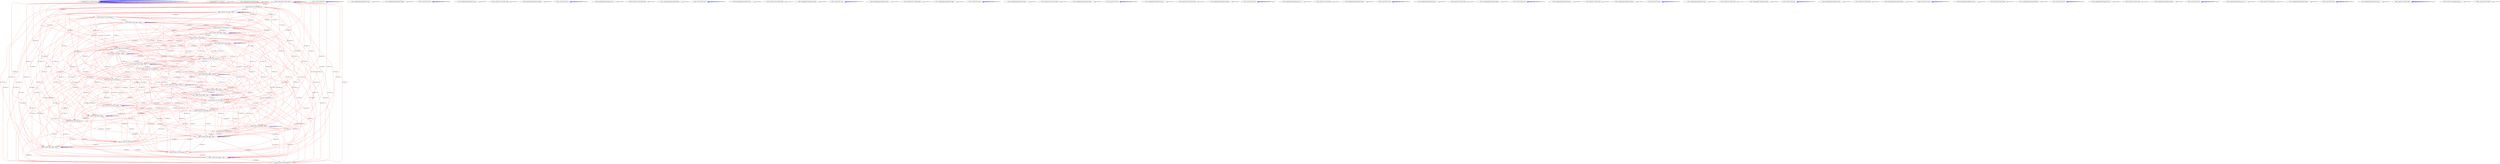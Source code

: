 digraph {
Node0x4135010[label="  %p_xhtbl_bits.0.i.i.i = phi i32* [ %28..."];
Node0x4135010 -> Node0x4135010[label="D:0.00ns L:0",color=blue];
Node0x4135010 -> Node0x4135010[label="D:0.00ns L:0",color=blue];
Node0x4135010 -> Node0x4135010[label="D:0.00ns L:0",color=blue];
Node0x4135010 -> Node0x4135010[label="D:0.00ns L:0",color=blue];
Node0x4135010 -> Node0x4135010[label="D:0.00ns L:0",color=blue];
Node0x4135010 -> Node0x4135010[label="D:0.00ns L:0",color=blue];
Node0x4135010 -> Node0x4135010[label="D:0.00ns L:0",color=blue];
Node0x4135010 -> Node0x4135010[label="D:0.00ns L:0",color=blue];
Node0x4135010 -> Node0x4135010[label="D:0.00ns L:0",color=blue];
Node0x4135010 -> Node0x4135010[label="D:0.00ns L:0",color=blue];
Node0x4135010 -> Node0x4135010[label="D:0.00ns L:0",color=blue];
Node0x4135010 -> Node0x4135010[label="D:0.00ns L:0",color=blue];
Node0x4135010 -> Node0x4135010[label="D:0.00ns L:0",color=blue];
Node0x4135010 -> Node0x4135010[label="D:0.00ns L:0",color=blue];
Node0x4135010 -> Node0x4135010[label="D:0.00ns L:0",color=blue];
Node0x4135010 -> Node0x4135010[label="D:0.00ns L:0",color=blue];
Node0x4135150[label="  %p_xhtbl_huffval.0.i.i.i = phi i32* [ ..."];
Node0x4135150 -> Node0x4135150[label="D:0.00ns L:0",color=blue];
Node0x4135290[label="  %287 = getelementptr inbounds i8* %Rea..."];
Node0x4135290 -> Node0x4135290[label="D:0.00ns L:0",color=blue];
Node0x41353d0[label="  %288 = load i8* %267, align 1, !tbaa !..."];
Node0x41353d0 -> Node0x41353d0[label="D:0.00ns L:2",color=blue];
Node0x41353d0 -> Node0x41353d0[label="D:0.00ns L:2",color=blue];
Node0x4135790[label="  store i32 %289, i32* %290, align 4, !t..."];
Node0x41353d0 -> Node0x4135790[label="D:0.00ns L:2",color=red];
Node0x4135dd0[label="  store i32 %293, i32* %294, align 4, !t..."];
Node0x41353d0 -> Node0x4135dd0[label="D:0.00ns L:2",color=red];
Node0x4136550[label="  store i32 %298, i32* %299, align 4, !t..."];
Node0x41353d0 -> Node0x4136550[label="D:0.00ns L:2",color=red];
Node0x4156950[label="  store i32 %303, i32* %304, align 4, !t..."];
Node0x41353d0 -> Node0x4156950[label="D:0.00ns L:2",color=red];
Node0x41570d0[label="  store i32 %308, i32* %309, align 4, !t..."];
Node0x41353d0 -> Node0x41570d0[label="D:0.00ns L:2",color=red];
Node0x4157850[label="  store i32 %313, i32* %314, align 4, !t..."];
Node0x41353d0 -> Node0x4157850[label="D:0.00ns L:2",color=red];
Node0x4157fd0[label="  store i32 %318, i32* %319, align 4, !t..."];
Node0x41353d0 -> Node0x4157fd0[label="D:0.00ns L:2",color=red];
Node0x4158750[label="  store i32 %323, i32* %324, align 4, !t..."];
Node0x41353d0 -> Node0x4158750[label="D:0.00ns L:2",color=red];
Node0x4158ed0[label="  store i32 %328, i32* %329, align 4, !t..."];
Node0x41353d0 -> Node0x4158ed0[label="D:0.00ns L:2",color=red];
Node0x4159650[label="  store i32 %333, i32* %334, align 4, !t..."];
Node0x41353d0 -> Node0x4159650[label="D:0.00ns L:2",color=red];
Node0x4159dd0[label="  store i32 %338, i32* %339, align 4, !t..."];
Node0x41353d0 -> Node0x4159dd0[label="D:0.00ns L:2",color=red];
Node0x415a550[label="  store i32 %343, i32* %344, align 4, !t..."];
Node0x41353d0 -> Node0x415a550[label="D:0.00ns L:2",color=red];
Node0x415acd0[label="  store i32 %348, i32* %349, align 4, !t..."];
Node0x41353d0 -> Node0x415acd0[label="D:0.00ns L:2",color=red];
Node0x415b450[label="  store i32 %353, i32* %354, align 4, !t..."];
Node0x41353d0 -> Node0x415b450[label="D:0.00ns L:2",color=red];
Node0x415bbd0[label="  store i32 %358, i32* %359, align 4, !t..."];
Node0x41353d0 -> Node0x415bbd0[label="D:0.00ns L:2",color=red];
Node0x415c350[label="  store i32 %363, i32* %364, align 4, !t..."];
Node0x41353d0 -> Node0x415c350[label="D:0.00ns L:2",color=red];
Node0x4135510[label="  %289 = zext i8 %288 to i32"];
Node0x4135510 -> Node0x4135510[label="D:0.00ns L:0",color=blue];
Node0x4135510 -> Node0x4135510[label="D:0.00ns L:0",color=blue];
Node0x4135510 -> Node0x4135510[label="D:0.00ns L:0",color=blue];
Node0x4135650[label="  %290 = getelementptr inbounds i32* %p_..."];
Node0x4135650 -> Node0x4135650[label="D:0.00ns L:0",color=blue];
Node0x4135a10[label="  %292 = load i8* %287, align 1, !tbaa !..."];
Node0x4135790 -> Node0x4135a10[label="D:13.00ns L:1",color=red];
Node0x4136190[label="  %297 = load i8* %291, align 1, !tbaa !..."];
Node0x4135790 -> Node0x4136190[label="D:13.00ns L:1",color=red];
Node0x4156590[label="  %302 = load i8* %296, align 1, !tbaa !..."];
Node0x4135790 -> Node0x4156590[label="D:13.00ns L:1",color=red];
Node0x4156d10[label="  %307 = load i8* %301, align 1, !tbaa !..."];
Node0x4135790 -> Node0x4156d10[label="D:13.00ns L:1",color=red];
Node0x4157490[label="  %312 = load i8* %306, align 1, !tbaa !..."];
Node0x4135790 -> Node0x4157490[label="D:13.00ns L:1",color=red];
Node0x4157c10[label="  %317 = load i8* %311, align 1, !tbaa !..."];
Node0x4135790 -> Node0x4157c10[label="D:13.00ns L:1",color=red];
Node0x4158390[label="  %322 = load i8* %316, align 1, !tbaa !..."];
Node0x4135790 -> Node0x4158390[label="D:13.00ns L:1",color=red];
Node0x4158b10[label="  %327 = load i8* %321, align 1, !tbaa !..."];
Node0x4135790 -> Node0x4158b10[label="D:13.00ns L:1",color=red];
Node0x4159290[label="  %332 = load i8* %326, align 1, !tbaa !..."];
Node0x4135790 -> Node0x4159290[label="D:13.00ns L:1",color=red];
Node0x4159a10[label="  %337 = load i8* %331, align 1, !tbaa !..."];
Node0x4135790 -> Node0x4159a10[label="D:13.00ns L:1",color=red];
Node0x415a190[label="  %342 = load i8* %336, align 1, !tbaa !..."];
Node0x4135790 -> Node0x415a190[label="D:13.00ns L:1",color=red];
Node0x415a910[label="  %347 = load i8* %341, align 1, !tbaa !..."];
Node0x4135790 -> Node0x415a910[label="D:13.00ns L:1",color=red];
Node0x415b090[label="  %352 = load i8* %346, align 1, !tbaa !..."];
Node0x4135790 -> Node0x415b090[label="D:13.00ns L:1",color=red];
Node0x415b810[label="  %357 = load i8* %351, align 1, !tbaa !..."];
Node0x4135790 -> Node0x415b810[label="D:13.00ns L:1",color=red];
Node0x415bf90[label="  %362 = load i8* %356, align 1, !tbaa !..."];
Node0x4135790 -> Node0x415bf90[label="D:13.00ns L:1",color=red];
Node0x41358d0[label="  %291 = getelementptr inbounds i8* %Rea..."];
Node0x41358d0 -> Node0x41358d0[label="D:0.00ns L:0",color=blue];
Node0x4135a10 -> Node0x4135a10[label="D:0.00ns L:2",color=blue];
Node0x4135a10 -> Node0x4135a10[label="D:0.00ns L:2",color=blue];
Node0x4135a10 -> Node0x4135dd0[label="D:0.00ns L:2",color=red];
Node0x4135a10 -> Node0x4136550[label="D:0.00ns L:2",color=red];
Node0x4135a10 -> Node0x4156950[label="D:0.00ns L:2",color=red];
Node0x4135a10 -> Node0x41570d0[label="D:0.00ns L:2",color=red];
Node0x4135a10 -> Node0x4157850[label="D:0.00ns L:2",color=red];
Node0x4135a10 -> Node0x4157fd0[label="D:0.00ns L:2",color=red];
Node0x4135a10 -> Node0x4158750[label="D:0.00ns L:2",color=red];
Node0x4135a10 -> Node0x4158ed0[label="D:0.00ns L:2",color=red];
Node0x4135a10 -> Node0x4159650[label="D:0.00ns L:2",color=red];
Node0x4135a10 -> Node0x4159dd0[label="D:0.00ns L:2",color=red];
Node0x4135a10 -> Node0x415a550[label="D:0.00ns L:2",color=red];
Node0x4135a10 -> Node0x415acd0[label="D:0.00ns L:2",color=red];
Node0x4135a10 -> Node0x415b450[label="D:0.00ns L:2",color=red];
Node0x4135a10 -> Node0x415bbd0[label="D:0.00ns L:2",color=red];
Node0x4135a10 -> Node0x415c350[label="D:0.00ns L:2",color=red];
Node0x4135b50[label="  %293 = zext i8 %292 to i32"];
Node0x4135b50 -> Node0x4135b50[label="D:0.00ns L:0",color=blue];
Node0x4135b50 -> Node0x4135b50[label="D:0.00ns L:0",color=blue];
Node0x4135b50 -> Node0x4135b50[label="D:0.00ns L:0",color=blue];
Node0x4135c90[label="  %294 = getelementptr inbounds i32* %p_..."];
Node0x4135c90 -> Node0x4135c90[label="D:0.00ns L:0",color=blue];
Node0x4135dd0 -> Node0x4136190[label="D:13.00ns L:1",color=red];
Node0x4135dd0 -> Node0x4156590[label="D:13.00ns L:1",color=red];
Node0x4135dd0 -> Node0x4156d10[label="D:13.00ns L:1",color=red];
Node0x4135dd0 -> Node0x4157490[label="D:13.00ns L:1",color=red];
Node0x4135dd0 -> Node0x4157c10[label="D:13.00ns L:1",color=red];
Node0x4135dd0 -> Node0x4158390[label="D:13.00ns L:1",color=red];
Node0x4135dd0 -> Node0x4158b10[label="D:13.00ns L:1",color=red];
Node0x4135dd0 -> Node0x4159290[label="D:13.00ns L:1",color=red];
Node0x4135dd0 -> Node0x4159a10[label="D:13.00ns L:1",color=red];
Node0x4135dd0 -> Node0x415a190[label="D:13.00ns L:1",color=red];
Node0x4135dd0 -> Node0x415a910[label="D:13.00ns L:1",color=red];
Node0x4135dd0 -> Node0x415b090[label="D:13.00ns L:1",color=red];
Node0x4135dd0 -> Node0x415b810[label="D:13.00ns L:1",color=red];
Node0x4135dd0 -> Node0x415bf90[label="D:13.00ns L:1",color=red];
Node0x4135f10[label="  %295 = add nuw nsw i32 %293, %289"];
Node0x4135f10 -> Node0x4135f10[label="D:3.81ns L:0",color=blue];
Node0x4136050[label="  %296 = getelementptr inbounds i8* %Rea..."];
Node0x4136050 -> Node0x4136050[label="D:0.00ns L:0",color=blue];
Node0x4136190 -> Node0x4136190[label="D:0.00ns L:2",color=blue];
Node0x4136190 -> Node0x4136190[label="D:0.00ns L:2",color=blue];
Node0x4136190 -> Node0x4136550[label="D:0.00ns L:2",color=red];
Node0x4136190 -> Node0x4156950[label="D:0.00ns L:2",color=red];
Node0x4136190 -> Node0x41570d0[label="D:0.00ns L:2",color=red];
Node0x4136190 -> Node0x4157850[label="D:0.00ns L:2",color=red];
Node0x4136190 -> Node0x4157fd0[label="D:0.00ns L:2",color=red];
Node0x4136190 -> Node0x4158750[label="D:0.00ns L:2",color=red];
Node0x4136190 -> Node0x4158ed0[label="D:0.00ns L:2",color=red];
Node0x4136190 -> Node0x4159650[label="D:0.00ns L:2",color=red];
Node0x4136190 -> Node0x4159dd0[label="D:0.00ns L:2",color=red];
Node0x4136190 -> Node0x415a550[label="D:0.00ns L:2",color=red];
Node0x4136190 -> Node0x415acd0[label="D:0.00ns L:2",color=red];
Node0x4136190 -> Node0x415b450[label="D:0.00ns L:2",color=red];
Node0x4136190 -> Node0x415bbd0[label="D:0.00ns L:2",color=red];
Node0x4136190 -> Node0x415c350[label="D:0.00ns L:2",color=red];
Node0x41362d0[label="  %298 = zext i8 %297 to i32"];
Node0x41362d0 -> Node0x41362d0[label="D:0.00ns L:0",color=blue];
Node0x41362d0 -> Node0x41362d0[label="D:0.00ns L:0",color=blue];
Node0x41362d0 -> Node0x41362d0[label="D:0.00ns L:0",color=blue];
Node0x4136410[label="  %299 = getelementptr inbounds i32* %p_..."];
Node0x4136410 -> Node0x4136410[label="D:0.00ns L:0",color=blue];
Node0x4136550 -> Node0x4156590[label="D:13.00ns L:1",color=red];
Node0x4136550 -> Node0x4156d10[label="D:13.00ns L:1",color=red];
Node0x4136550 -> Node0x4157490[label="D:13.00ns L:1",color=red];
Node0x4136550 -> Node0x4157c10[label="D:13.00ns L:1",color=red];
Node0x4136550 -> Node0x4158390[label="D:13.00ns L:1",color=red];
Node0x4136550 -> Node0x4158b10[label="D:13.00ns L:1",color=red];
Node0x4136550 -> Node0x4159290[label="D:13.00ns L:1",color=red];
Node0x4136550 -> Node0x4159a10[label="D:13.00ns L:1",color=red];
Node0x4136550 -> Node0x415a190[label="D:13.00ns L:1",color=red];
Node0x4136550 -> Node0x415a910[label="D:13.00ns L:1",color=red];
Node0x4136550 -> Node0x415b090[label="D:13.00ns L:1",color=red];
Node0x4136550 -> Node0x415b810[label="D:13.00ns L:1",color=red];
Node0x4136550 -> Node0x415bf90[label="D:13.00ns L:1",color=red];
Node0x4136690[label="  %300 = add nuw nsw i32 %298, %295"];
Node0x4136690 -> Node0x4136690[label="D:3.81ns L:0",color=blue];
Node0x41367d0[label="  %301 = getelementptr inbounds i8* %Rea..."];
Node0x41367d0 -> Node0x41367d0[label="D:0.00ns L:0",color=blue];
Node0x4156590 -> Node0x4156590[label="D:0.00ns L:2",color=blue];
Node0x4156590 -> Node0x4156590[label="D:0.00ns L:2",color=blue];
Node0x4156590 -> Node0x4156950[label="D:0.00ns L:2",color=red];
Node0x4156590 -> Node0x41570d0[label="D:0.00ns L:2",color=red];
Node0x4156590 -> Node0x4157850[label="D:0.00ns L:2",color=red];
Node0x4156590 -> Node0x4157fd0[label="D:0.00ns L:2",color=red];
Node0x4156590 -> Node0x4158750[label="D:0.00ns L:2",color=red];
Node0x4156590 -> Node0x4158ed0[label="D:0.00ns L:2",color=red];
Node0x4156590 -> Node0x4159650[label="D:0.00ns L:2",color=red];
Node0x4156590 -> Node0x4159dd0[label="D:0.00ns L:2",color=red];
Node0x4156590 -> Node0x415a550[label="D:0.00ns L:2",color=red];
Node0x4156590 -> Node0x415acd0[label="D:0.00ns L:2",color=red];
Node0x4156590 -> Node0x415b450[label="D:0.00ns L:2",color=red];
Node0x4156590 -> Node0x415bbd0[label="D:0.00ns L:2",color=red];
Node0x4156590 -> Node0x415c350[label="D:0.00ns L:2",color=red];
Node0x41566d0[label="  %303 = zext i8 %302 to i32"];
Node0x41566d0 -> Node0x41566d0[label="D:0.00ns L:0",color=blue];
Node0x41566d0 -> Node0x41566d0[label="D:0.00ns L:0",color=blue];
Node0x41566d0 -> Node0x41566d0[label="D:0.00ns L:0",color=blue];
Node0x4156810[label="  %304 = getelementptr inbounds i32* %p_..."];
Node0x4156810 -> Node0x4156810[label="D:0.00ns L:0",color=blue];
Node0x4156950 -> Node0x4156d10[label="D:13.00ns L:1",color=red];
Node0x4156950 -> Node0x4157490[label="D:13.00ns L:1",color=red];
Node0x4156950 -> Node0x4157c10[label="D:13.00ns L:1",color=red];
Node0x4156950 -> Node0x4158390[label="D:13.00ns L:1",color=red];
Node0x4156950 -> Node0x4158b10[label="D:13.00ns L:1",color=red];
Node0x4156950 -> Node0x4159290[label="D:13.00ns L:1",color=red];
Node0x4156950 -> Node0x4159a10[label="D:13.00ns L:1",color=red];
Node0x4156950 -> Node0x415a190[label="D:13.00ns L:1",color=red];
Node0x4156950 -> Node0x415a910[label="D:13.00ns L:1",color=red];
Node0x4156950 -> Node0x415b090[label="D:13.00ns L:1",color=red];
Node0x4156950 -> Node0x415b810[label="D:13.00ns L:1",color=red];
Node0x4156950 -> Node0x415bf90[label="D:13.00ns L:1",color=red];
Node0x4156a90[label="  %305 = add nuw nsw i32 %303, %300"];
Node0x4156a90 -> Node0x4156a90[label="D:3.81ns L:0",color=blue];
Node0x4156bd0[label="  %306 = getelementptr inbounds i8* %Rea..."];
Node0x4156bd0 -> Node0x4156bd0[label="D:0.00ns L:0",color=blue];
Node0x4156d10 -> Node0x4156d10[label="D:0.00ns L:2",color=blue];
Node0x4156d10 -> Node0x4156d10[label="D:0.00ns L:2",color=blue];
Node0x4156d10 -> Node0x41570d0[label="D:0.00ns L:2",color=red];
Node0x4156d10 -> Node0x4157850[label="D:0.00ns L:2",color=red];
Node0x4156d10 -> Node0x4157fd0[label="D:0.00ns L:2",color=red];
Node0x4156d10 -> Node0x4158750[label="D:0.00ns L:2",color=red];
Node0x4156d10 -> Node0x4158ed0[label="D:0.00ns L:2",color=red];
Node0x4156d10 -> Node0x4159650[label="D:0.00ns L:2",color=red];
Node0x4156d10 -> Node0x4159dd0[label="D:0.00ns L:2",color=red];
Node0x4156d10 -> Node0x415a550[label="D:0.00ns L:2",color=red];
Node0x4156d10 -> Node0x415acd0[label="D:0.00ns L:2",color=red];
Node0x4156d10 -> Node0x415b450[label="D:0.00ns L:2",color=red];
Node0x4156d10 -> Node0x415bbd0[label="D:0.00ns L:2",color=red];
Node0x4156d10 -> Node0x415c350[label="D:0.00ns L:2",color=red];
Node0x4156e50[label="  %308 = zext i8 %307 to i32"];
Node0x4156e50 -> Node0x4156e50[label="D:0.00ns L:0",color=blue];
Node0x4156e50 -> Node0x4156e50[label="D:0.00ns L:0",color=blue];
Node0x4156e50 -> Node0x4156e50[label="D:0.00ns L:0",color=blue];
Node0x4156f90[label="  %309 = getelementptr inbounds i32* %p_..."];
Node0x4156f90 -> Node0x4156f90[label="D:0.00ns L:0",color=blue];
Node0x41570d0 -> Node0x4157490[label="D:13.00ns L:1",color=red];
Node0x41570d0 -> Node0x4157c10[label="D:13.00ns L:1",color=red];
Node0x41570d0 -> Node0x4158390[label="D:13.00ns L:1",color=red];
Node0x41570d0 -> Node0x4158b10[label="D:13.00ns L:1",color=red];
Node0x41570d0 -> Node0x4159290[label="D:13.00ns L:1",color=red];
Node0x41570d0 -> Node0x4159a10[label="D:13.00ns L:1",color=red];
Node0x41570d0 -> Node0x415a190[label="D:13.00ns L:1",color=red];
Node0x41570d0 -> Node0x415a910[label="D:13.00ns L:1",color=red];
Node0x41570d0 -> Node0x415b090[label="D:13.00ns L:1",color=red];
Node0x41570d0 -> Node0x415b810[label="D:13.00ns L:1",color=red];
Node0x41570d0 -> Node0x415bf90[label="D:13.00ns L:1",color=red];
Node0x4157210[label="  %310 = add nuw nsw i32 %308, %305"];
Node0x4157210 -> Node0x4157210[label="D:3.81ns L:0",color=blue];
Node0x4157350[label="  %311 = getelementptr inbounds i8* %Rea..."];
Node0x4157350 -> Node0x4157350[label="D:0.00ns L:0",color=blue];
Node0x4157490 -> Node0x4157490[label="D:0.00ns L:2",color=blue];
Node0x4157490 -> Node0x4157490[label="D:0.00ns L:2",color=blue];
Node0x4157490 -> Node0x4157850[label="D:0.00ns L:2",color=red];
Node0x4157490 -> Node0x4157fd0[label="D:0.00ns L:2",color=red];
Node0x4157490 -> Node0x4158750[label="D:0.00ns L:2",color=red];
Node0x4157490 -> Node0x4158ed0[label="D:0.00ns L:2",color=red];
Node0x4157490 -> Node0x4159650[label="D:0.00ns L:2",color=red];
Node0x4157490 -> Node0x4159dd0[label="D:0.00ns L:2",color=red];
Node0x4157490 -> Node0x415a550[label="D:0.00ns L:2",color=red];
Node0x4157490 -> Node0x415acd0[label="D:0.00ns L:2",color=red];
Node0x4157490 -> Node0x415b450[label="D:0.00ns L:2",color=red];
Node0x4157490 -> Node0x415bbd0[label="D:0.00ns L:2",color=red];
Node0x4157490 -> Node0x415c350[label="D:0.00ns L:2",color=red];
Node0x41575d0[label="  %313 = zext i8 %312 to i32"];
Node0x41575d0 -> Node0x41575d0[label="D:0.00ns L:0",color=blue];
Node0x41575d0 -> Node0x41575d0[label="D:0.00ns L:0",color=blue];
Node0x41575d0 -> Node0x41575d0[label="D:0.00ns L:0",color=blue];
Node0x4157710[label="  %314 = getelementptr inbounds i32* %p_..."];
Node0x4157710 -> Node0x4157710[label="D:0.00ns L:0",color=blue];
Node0x4157850 -> Node0x4157c10[label="D:13.00ns L:1",color=red];
Node0x4157850 -> Node0x4158390[label="D:13.00ns L:1",color=red];
Node0x4157850 -> Node0x4158b10[label="D:13.00ns L:1",color=red];
Node0x4157850 -> Node0x4159290[label="D:13.00ns L:1",color=red];
Node0x4157850 -> Node0x4159a10[label="D:13.00ns L:1",color=red];
Node0x4157850 -> Node0x415a190[label="D:13.00ns L:1",color=red];
Node0x4157850 -> Node0x415a910[label="D:13.00ns L:1",color=red];
Node0x4157850 -> Node0x415b090[label="D:13.00ns L:1",color=red];
Node0x4157850 -> Node0x415b810[label="D:13.00ns L:1",color=red];
Node0x4157850 -> Node0x415bf90[label="D:13.00ns L:1",color=red];
Node0x4157990[label="  %315 = add nuw nsw i32 %313, %310"];
Node0x4157990 -> Node0x4157990[label="D:3.81ns L:0",color=blue];
Node0x4157ad0[label="  %316 = getelementptr inbounds i8* %Rea..."];
Node0x4157ad0 -> Node0x4157ad0[label="D:0.00ns L:0",color=blue];
Node0x4157c10 -> Node0x4157c10[label="D:0.00ns L:2",color=blue];
Node0x4157c10 -> Node0x4157c10[label="D:0.00ns L:2",color=blue];
Node0x4157c10 -> Node0x4157fd0[label="D:0.00ns L:2",color=red];
Node0x4157c10 -> Node0x4158750[label="D:0.00ns L:2",color=red];
Node0x4157c10 -> Node0x4158ed0[label="D:0.00ns L:2",color=red];
Node0x4157c10 -> Node0x4159650[label="D:0.00ns L:2",color=red];
Node0x4157c10 -> Node0x4159dd0[label="D:0.00ns L:2",color=red];
Node0x4157c10 -> Node0x415a550[label="D:0.00ns L:2",color=red];
Node0x4157c10 -> Node0x415acd0[label="D:0.00ns L:2",color=red];
Node0x4157c10 -> Node0x415b450[label="D:0.00ns L:2",color=red];
Node0x4157c10 -> Node0x415bbd0[label="D:0.00ns L:2",color=red];
Node0x4157c10 -> Node0x415c350[label="D:0.00ns L:2",color=red];
Node0x4157d50[label="  %318 = zext i8 %317 to i32"];
Node0x4157d50 -> Node0x4157d50[label="D:0.00ns L:0",color=blue];
Node0x4157d50 -> Node0x4157d50[label="D:0.00ns L:0",color=blue];
Node0x4157d50 -> Node0x4157d50[label="D:0.00ns L:0",color=blue];
Node0x4157e90[label="  %319 = getelementptr inbounds i32* %p_..."];
Node0x4157e90 -> Node0x4157e90[label="D:0.00ns L:0",color=blue];
Node0x4157fd0 -> Node0x4158390[label="D:13.00ns L:1",color=red];
Node0x4157fd0 -> Node0x4158b10[label="D:13.00ns L:1",color=red];
Node0x4157fd0 -> Node0x4159290[label="D:13.00ns L:1",color=red];
Node0x4157fd0 -> Node0x4159a10[label="D:13.00ns L:1",color=red];
Node0x4157fd0 -> Node0x415a190[label="D:13.00ns L:1",color=red];
Node0x4157fd0 -> Node0x415a910[label="D:13.00ns L:1",color=red];
Node0x4157fd0 -> Node0x415b090[label="D:13.00ns L:1",color=red];
Node0x4157fd0 -> Node0x415b810[label="D:13.00ns L:1",color=red];
Node0x4157fd0 -> Node0x415bf90[label="D:13.00ns L:1",color=red];
Node0x4158110[label="  %320 = add nuw nsw i32 %318, %315"];
Node0x4158110 -> Node0x4158110[label="D:3.81ns L:0",color=blue];
Node0x4158250[label="  %321 = getelementptr inbounds i8* %Rea..."];
Node0x4158250 -> Node0x4158250[label="D:0.00ns L:0",color=blue];
Node0x4158390 -> Node0x4158390[label="D:0.00ns L:2",color=blue];
Node0x4158390 -> Node0x4158390[label="D:0.00ns L:2",color=blue];
Node0x4158390 -> Node0x4158750[label="D:0.00ns L:2",color=red];
Node0x4158390 -> Node0x4158ed0[label="D:0.00ns L:2",color=red];
Node0x4158390 -> Node0x4159650[label="D:0.00ns L:2",color=red];
Node0x4158390 -> Node0x4159dd0[label="D:0.00ns L:2",color=red];
Node0x4158390 -> Node0x415a550[label="D:0.00ns L:2",color=red];
Node0x4158390 -> Node0x415acd0[label="D:0.00ns L:2",color=red];
Node0x4158390 -> Node0x415b450[label="D:0.00ns L:2",color=red];
Node0x4158390 -> Node0x415bbd0[label="D:0.00ns L:2",color=red];
Node0x4158390 -> Node0x415c350[label="D:0.00ns L:2",color=red];
Node0x41584d0[label="  %323 = zext i8 %322 to i32"];
Node0x41584d0 -> Node0x41584d0[label="D:0.00ns L:0",color=blue];
Node0x41584d0 -> Node0x41584d0[label="D:0.00ns L:0",color=blue];
Node0x41584d0 -> Node0x41584d0[label="D:0.00ns L:0",color=blue];
Node0x4158610[label="  %324 = getelementptr inbounds i32* %p_..."];
Node0x4158610 -> Node0x4158610[label="D:0.00ns L:0",color=blue];
Node0x4158750 -> Node0x4158b10[label="D:13.00ns L:1",color=red];
Node0x4158750 -> Node0x4159290[label="D:13.00ns L:1",color=red];
Node0x4158750 -> Node0x4159a10[label="D:13.00ns L:1",color=red];
Node0x4158750 -> Node0x415a190[label="D:13.00ns L:1",color=red];
Node0x4158750 -> Node0x415a910[label="D:13.00ns L:1",color=red];
Node0x4158750 -> Node0x415b090[label="D:13.00ns L:1",color=red];
Node0x4158750 -> Node0x415b810[label="D:13.00ns L:1",color=red];
Node0x4158750 -> Node0x415bf90[label="D:13.00ns L:1",color=red];
Node0x4158890[label="  %325 = add nsw i32 %323, %320"];
Node0x4158890 -> Node0x4158890[label="D:3.81ns L:0",color=blue];
Node0x41589d0[label="  %326 = getelementptr inbounds i8* %Rea..."];
Node0x41589d0 -> Node0x41589d0[label="D:0.00ns L:0",color=blue];
Node0x4158b10 -> Node0x4158b10[label="D:0.00ns L:2",color=blue];
Node0x4158b10 -> Node0x4158b10[label="D:0.00ns L:2",color=blue];
Node0x4158b10 -> Node0x4158ed0[label="D:0.00ns L:2",color=red];
Node0x4158b10 -> Node0x4159650[label="D:0.00ns L:2",color=red];
Node0x4158b10 -> Node0x4159dd0[label="D:0.00ns L:2",color=red];
Node0x4158b10 -> Node0x415a550[label="D:0.00ns L:2",color=red];
Node0x4158b10 -> Node0x415acd0[label="D:0.00ns L:2",color=red];
Node0x4158b10 -> Node0x415b450[label="D:0.00ns L:2",color=red];
Node0x4158b10 -> Node0x415bbd0[label="D:0.00ns L:2",color=red];
Node0x4158b10 -> Node0x415c350[label="D:0.00ns L:2",color=red];
Node0x4158c50[label="  %328 = zext i8 %327 to i32"];
Node0x4158c50 -> Node0x4158c50[label="D:0.00ns L:0",color=blue];
Node0x4158c50 -> Node0x4158c50[label="D:0.00ns L:0",color=blue];
Node0x4158c50 -> Node0x4158c50[label="D:0.00ns L:0",color=blue];
Node0x4158d90[label="  %329 = getelementptr inbounds i32* %p_..."];
Node0x4158d90 -> Node0x4158d90[label="D:0.00ns L:0",color=blue];
Node0x4158ed0 -> Node0x4159290[label="D:13.00ns L:1",color=red];
Node0x4158ed0 -> Node0x4159a10[label="D:13.00ns L:1",color=red];
Node0x4158ed0 -> Node0x415a190[label="D:13.00ns L:1",color=red];
Node0x4158ed0 -> Node0x415a910[label="D:13.00ns L:1",color=red];
Node0x4158ed0 -> Node0x415b090[label="D:13.00ns L:1",color=red];
Node0x4158ed0 -> Node0x415b810[label="D:13.00ns L:1",color=red];
Node0x4158ed0 -> Node0x415bf90[label="D:13.00ns L:1",color=red];
Node0x4159010[label="  %330 = add nsw i32 %328, %325"];
Node0x4159010 -> Node0x4159010[label="D:3.81ns L:0",color=blue];
Node0x4159150[label="  %331 = getelementptr inbounds i8* %Rea..."];
Node0x4159150 -> Node0x4159150[label="D:0.00ns L:0",color=blue];
Node0x4159290 -> Node0x4159290[label="D:0.00ns L:2",color=blue];
Node0x4159290 -> Node0x4159290[label="D:0.00ns L:2",color=blue];
Node0x4159290 -> Node0x4159650[label="D:0.00ns L:2",color=red];
Node0x4159290 -> Node0x4159dd0[label="D:0.00ns L:2",color=red];
Node0x4159290 -> Node0x415a550[label="D:0.00ns L:2",color=red];
Node0x4159290 -> Node0x415acd0[label="D:0.00ns L:2",color=red];
Node0x4159290 -> Node0x415b450[label="D:0.00ns L:2",color=red];
Node0x4159290 -> Node0x415bbd0[label="D:0.00ns L:2",color=red];
Node0x4159290 -> Node0x415c350[label="D:0.00ns L:2",color=red];
Node0x41593d0[label="  %333 = zext i8 %332 to i32"];
Node0x41593d0 -> Node0x41593d0[label="D:0.00ns L:0",color=blue];
Node0x41593d0 -> Node0x41593d0[label="D:0.00ns L:0",color=blue];
Node0x41593d0 -> Node0x41593d0[label="D:0.00ns L:0",color=blue];
Node0x4159510[label="  %334 = getelementptr inbounds i32* %p_..."];
Node0x4159510 -> Node0x4159510[label="D:0.00ns L:0",color=blue];
Node0x4159650 -> Node0x4159a10[label="D:13.00ns L:1",color=red];
Node0x4159650 -> Node0x415a190[label="D:13.00ns L:1",color=red];
Node0x4159650 -> Node0x415a910[label="D:13.00ns L:1",color=red];
Node0x4159650 -> Node0x415b090[label="D:13.00ns L:1",color=red];
Node0x4159650 -> Node0x415b810[label="D:13.00ns L:1",color=red];
Node0x4159650 -> Node0x415bf90[label="D:13.00ns L:1",color=red];
Node0x4159790[label="  %335 = add nsw i32 %333, %330"];
Node0x4159790 -> Node0x4159790[label="D:3.81ns L:0",color=blue];
Node0x41598d0[label="  %336 = getelementptr inbounds i8* %Rea..."];
Node0x41598d0 -> Node0x41598d0[label="D:0.00ns L:0",color=blue];
Node0x4159a10 -> Node0x4159a10[label="D:0.00ns L:2",color=blue];
Node0x4159a10 -> Node0x4159a10[label="D:0.00ns L:2",color=blue];
Node0x4159a10 -> Node0x4159dd0[label="D:0.00ns L:2",color=red];
Node0x4159a10 -> Node0x415a550[label="D:0.00ns L:2",color=red];
Node0x4159a10 -> Node0x415acd0[label="D:0.00ns L:2",color=red];
Node0x4159a10 -> Node0x415b450[label="D:0.00ns L:2",color=red];
Node0x4159a10 -> Node0x415bbd0[label="D:0.00ns L:2",color=red];
Node0x4159a10 -> Node0x415c350[label="D:0.00ns L:2",color=red];
Node0x4159b50[label="  %338 = zext i8 %337 to i32"];
Node0x4159b50 -> Node0x4159b50[label="D:0.00ns L:0",color=blue];
Node0x4159b50 -> Node0x4159b50[label="D:0.00ns L:0",color=blue];
Node0x4159b50 -> Node0x4159b50[label="D:0.00ns L:0",color=blue];
Node0x4159c90[label="  %339 = getelementptr inbounds i32* %p_..."];
Node0x4159c90 -> Node0x4159c90[label="D:0.00ns L:0",color=blue];
Node0x4159dd0 -> Node0x415a190[label="D:13.00ns L:1",color=red];
Node0x4159dd0 -> Node0x415a910[label="D:13.00ns L:1",color=red];
Node0x4159dd0 -> Node0x415b090[label="D:13.00ns L:1",color=red];
Node0x4159dd0 -> Node0x415b810[label="D:13.00ns L:1",color=red];
Node0x4159dd0 -> Node0x415bf90[label="D:13.00ns L:1",color=red];
Node0x4159f10[label="  %340 = add nsw i32 %338, %335"];
Node0x4159f10 -> Node0x4159f10[label="D:3.81ns L:0",color=blue];
Node0x415a050[label="  %341 = getelementptr inbounds i8* %Rea..."];
Node0x415a050 -> Node0x415a050[label="D:0.00ns L:0",color=blue];
Node0x415a190 -> Node0x415a190[label="D:0.00ns L:2",color=blue];
Node0x415a190 -> Node0x415a190[label="D:0.00ns L:2",color=blue];
Node0x415a190 -> Node0x415a550[label="D:0.00ns L:2",color=red];
Node0x415a190 -> Node0x415acd0[label="D:0.00ns L:2",color=red];
Node0x415a190 -> Node0x415b450[label="D:0.00ns L:2",color=red];
Node0x415a190 -> Node0x415bbd0[label="D:0.00ns L:2",color=red];
Node0x415a190 -> Node0x415c350[label="D:0.00ns L:2",color=red];
Node0x415a2d0[label="  %343 = zext i8 %342 to i32"];
Node0x415a2d0 -> Node0x415a2d0[label="D:0.00ns L:0",color=blue];
Node0x415a2d0 -> Node0x415a2d0[label="D:0.00ns L:0",color=blue];
Node0x415a2d0 -> Node0x415a2d0[label="D:0.00ns L:0",color=blue];
Node0x415a410[label="  %344 = getelementptr inbounds i32* %p_..."];
Node0x415a410 -> Node0x415a410[label="D:0.00ns L:0",color=blue];
Node0x415a550 -> Node0x415a910[label="D:13.00ns L:1",color=red];
Node0x415a550 -> Node0x415b090[label="D:13.00ns L:1",color=red];
Node0x415a550 -> Node0x415b810[label="D:13.00ns L:1",color=red];
Node0x415a550 -> Node0x415bf90[label="D:13.00ns L:1",color=red];
Node0x415a690[label="  %345 = add nsw i32 %343, %340"];
Node0x415a690 -> Node0x415a690[label="D:3.81ns L:0",color=blue];
Node0x415a7d0[label="  %346 = getelementptr inbounds i8* %Rea..."];
Node0x415a7d0 -> Node0x415a7d0[label="D:0.00ns L:0",color=blue];
Node0x415a910 -> Node0x415a910[label="D:0.00ns L:2",color=blue];
Node0x415a910 -> Node0x415a910[label="D:0.00ns L:2",color=blue];
Node0x415a910 -> Node0x415acd0[label="D:0.00ns L:2",color=red];
Node0x415a910 -> Node0x415b450[label="D:0.00ns L:2",color=red];
Node0x415a910 -> Node0x415bbd0[label="D:0.00ns L:2",color=red];
Node0x415a910 -> Node0x415c350[label="D:0.00ns L:2",color=red];
Node0x415aa50[label="  %348 = zext i8 %347 to i32"];
Node0x415aa50 -> Node0x415aa50[label="D:0.00ns L:0",color=blue];
Node0x415aa50 -> Node0x415aa50[label="D:0.00ns L:0",color=blue];
Node0x415aa50 -> Node0x415aa50[label="D:0.00ns L:0",color=blue];
Node0x415ab90[label="  %349 = getelementptr inbounds i32* %p_..."];
Node0x415ab90 -> Node0x415ab90[label="D:0.00ns L:0",color=blue];
Node0x415acd0 -> Node0x415b090[label="D:13.00ns L:1",color=red];
Node0x415acd0 -> Node0x415b810[label="D:13.00ns L:1",color=red];
Node0x415acd0 -> Node0x415bf90[label="D:13.00ns L:1",color=red];
Node0x415ae10[label="  %350 = add nsw i32 %348, %345"];
Node0x415ae10 -> Node0x415ae10[label="D:3.81ns L:0",color=blue];
Node0x415af50[label="  %351 = getelementptr inbounds i8* %Rea..."];
Node0x415af50 -> Node0x415af50[label="D:0.00ns L:0",color=blue];
Node0x415b090 -> Node0x415b090[label="D:0.00ns L:2",color=blue];
Node0x415b090 -> Node0x415b090[label="D:0.00ns L:2",color=blue];
Node0x415b090 -> Node0x415b450[label="D:0.00ns L:2",color=red];
Node0x415b090 -> Node0x415bbd0[label="D:0.00ns L:2",color=red];
Node0x415b090 -> Node0x415c350[label="D:0.00ns L:2",color=red];
Node0x415b1d0[label="  %353 = zext i8 %352 to i32"];
Node0x415b1d0 -> Node0x415b1d0[label="D:0.00ns L:0",color=blue];
Node0x415b1d0 -> Node0x415b1d0[label="D:0.00ns L:0",color=blue];
Node0x415b1d0 -> Node0x415b1d0[label="D:0.00ns L:0",color=blue];
Node0x415b310[label="  %354 = getelementptr inbounds i32* %p_..."];
Node0x415b310 -> Node0x415b310[label="D:0.00ns L:0",color=blue];
Node0x415b450 -> Node0x415b810[label="D:13.00ns L:1",color=red];
Node0x415b450 -> Node0x415bf90[label="D:13.00ns L:1",color=red];
Node0x415b590[label="  %355 = add nsw i32 %353, %350"];
Node0x415b590 -> Node0x415b590[label="D:3.81ns L:0",color=blue];
Node0x415b6d0[label="  %356 = getelementptr inbounds i8* %Rea..."];
Node0x415b6d0 -> Node0x415b6d0[label="D:0.00ns L:0",color=blue];
Node0x415b810 -> Node0x415b810[label="D:0.00ns L:2",color=blue];
Node0x415b810 -> Node0x415b810[label="D:0.00ns L:2",color=blue];
Node0x415b810 -> Node0x415bbd0[label="D:0.00ns L:2",color=red];
Node0x415b810 -> Node0x415c350[label="D:0.00ns L:2",color=red];
Node0x415b950[label="  %358 = zext i8 %357 to i32"];
Node0x415b950 -> Node0x415b950[label="D:0.00ns L:0",color=blue];
Node0x415b950 -> Node0x415b950[label="D:0.00ns L:0",color=blue];
Node0x415b950 -> Node0x415b950[label="D:0.00ns L:0",color=blue];
Node0x415ba90[label="  %359 = getelementptr inbounds i32* %p_..."];
Node0x415ba90 -> Node0x415ba90[label="D:0.00ns L:0",color=blue];
Node0x415bbd0 -> Node0x415bf90[label="D:13.00ns L:1",color=red];
Node0x415bd10[label="  %360 = add nsw i32 %358, %355"];
Node0x415bd10 -> Node0x415bd10[label="D:3.81ns L:0",color=blue];
Node0x415be50[label="  %361 = getelementptr inbounds i8* %Rea..."];
Node0x415be50 -> Node0x415be50[label="D:0.00ns L:0",color=blue];
Node0x415bf90 -> Node0x415bf90[label="D:0.00ns L:2",color=blue];
Node0x415bf90 -> Node0x415bf90[label="D:0.00ns L:2",color=blue];
Node0x415bf90 -> Node0x415c350[label="D:0.00ns L:2",color=red];
Node0x415c0d0[label="  %363 = zext i8 %362 to i32"];
Node0x415c0d0 -> Node0x415c0d0[label="D:0.00ns L:0",color=blue];
Node0x415c0d0 -> Node0x415c0d0[label="D:0.00ns L:0",color=blue];
Node0x415c0d0 -> Node0x415c0d0[label="D:0.00ns L:0",color=blue];
Node0x415c210[label="  %364 = getelementptr inbounds i32* %p_..."];
Node0x415c210 -> Node0x415c210[label="D:0.00ns L:0",color=blue];
Node0x415c490[label="  %365 = add nsw i32 %363, %360"];
Node0x415c490 -> Node0x415c490[label="D:3.81ns L:0",color=blue];
Node0x415c490 -> Node0x415c490[label="D:3.81ns L:0",color=blue];
Node0x415c490 -> Node0x415c490[label="D:3.81ns L:0",color=blue];
Node0x415c490 -> Node0x415c490[label="D:3.81ns L:0",color=blue];
Node0x415c710[label="  %367 = load i32* %scevgep184, align 4,..."];
Node0x415c710 -> Node0x415c710[label="D:0.00ns L:1",color=blue];
Node0x415c850[label="  %368 = icmp eq i32 %365, %367"];
Node0x415c850 -> Node0x415c850[label="D:2.34ns L:0",color=blue];
}
